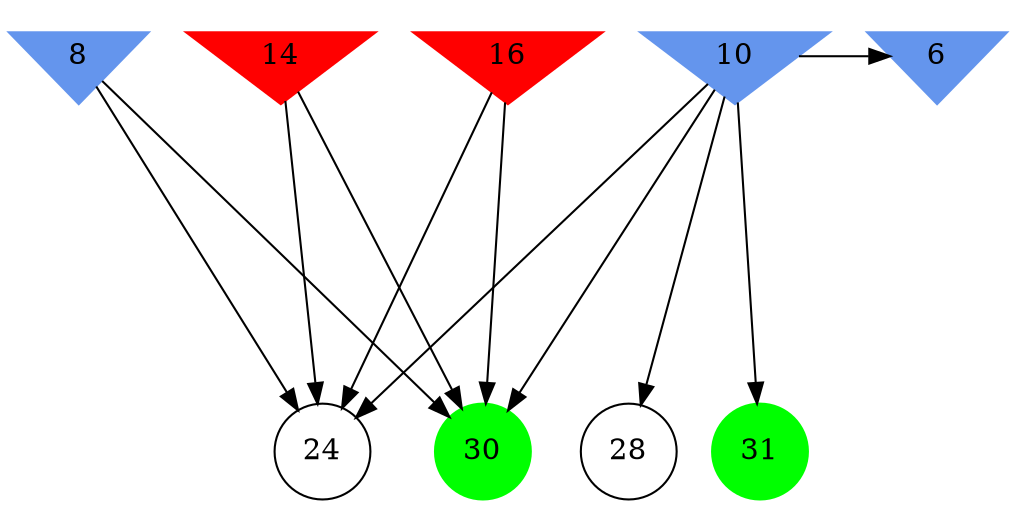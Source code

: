 digraph brain {
	ranksep=2.0;
	6 [shape=invtriangle,style=filled,color=cornflowerblue];
	8 [shape=invtriangle,style=filled,color=cornflowerblue];
	10 [shape=invtriangle,style=filled,color=cornflowerblue];
	14 [shape=invtriangle,style=filled,color=red];
	16 [shape=invtriangle,style=filled,color=red];
	24 [shape=circle,color=black];
	28 [shape=circle,color=black];
	30 [shape=circle,style=filled,color=green];
	31 [shape=circle,style=filled,color=green];
	10	->	24;
	10	->	30;
	16	->	24;
	16	->	30;
	8	->	24;
	8	->	30;
	14	->	24;
	14	->	30;
	10	->	31;
	10	->	28;
	10	->	6;
	{ rank=same; 6; 8; 10; 14; 16; }
	{ rank=same; 24; 28; }
	{ rank=same; 30; 31; }
}
